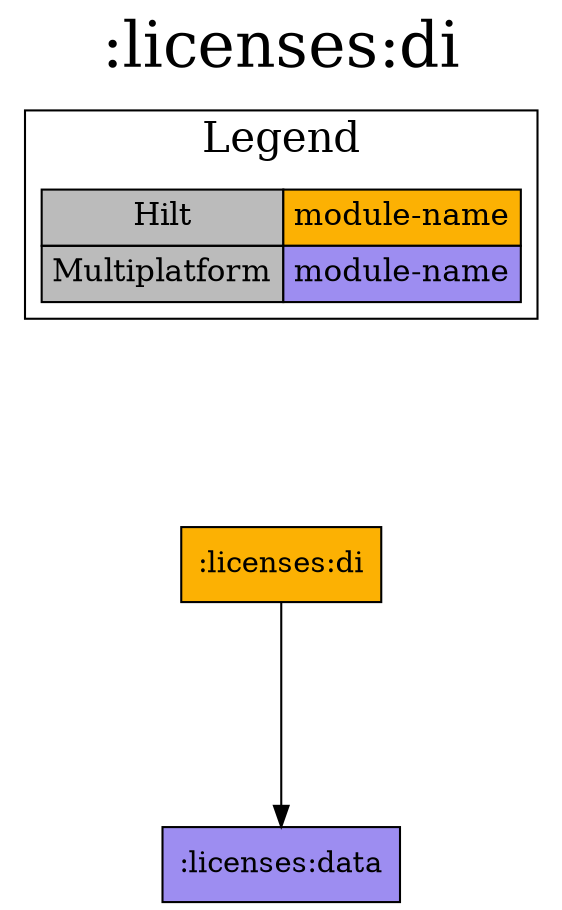digraph {
edge ["dir"="forward"]
graph ["dpi"="100","label"=":licenses:di","labelloc"="t","fontsize"="30","ranksep"="1.5","rankdir"="TB"]
node ["style"="filled"]
":licenses:data" ["fillcolor"="#9D8DF1","shape"="box"]
":licenses:di" ["shape"="box","fillcolor"="#FCB103"]
{
edge ["dir"="none"]
graph ["rank"="same"]
":licenses:di"
}
":licenses:di" -> ":licenses:data"
subgraph "cluster_legend" {
edge ["dir"="none"]
graph ["label"="Legend","fontsize"="20"]
"Legend" ["style"="filled","fillcolor"="#bbbbbb","shape"="none","margin"="0","fontsize"="15","label"=<
<TABLE BORDER="0" CELLBORDER="1" CELLSPACING="0" CELLPADDING="4">
<TR><TD>Hilt</TD><TD BGCOLOR="#FCB103">module-name</TD></TR>
<TR><TD>Multiplatform</TD><TD BGCOLOR="#9D8DF1">module-name</TD></TR>
</TABLE>
>]
} -> ":licenses:di" ["style"="invis"]
}
